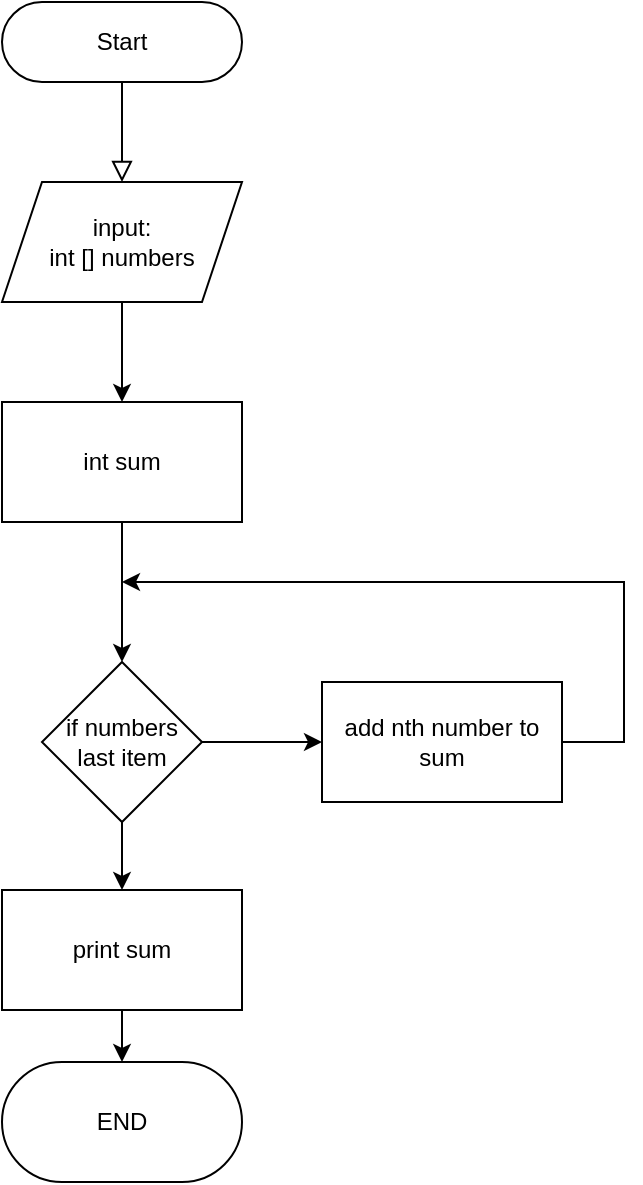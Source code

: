 <mxfile version="21.3.4" type="github">
  <diagram id="C5RBs43oDa-KdzZeNtuy" name="Page-1">
    <mxGraphModel dx="1153" dy="640" grid="1" gridSize="10" guides="1" tooltips="1" connect="1" arrows="1" fold="1" page="1" pageScale="1" pageWidth="827" pageHeight="1169" math="0" shadow="0">
      <root>
        <mxCell id="WIyWlLk6GJQsqaUBKTNV-0" />
        <mxCell id="WIyWlLk6GJQsqaUBKTNV-1" parent="WIyWlLk6GJQsqaUBKTNV-0" />
        <mxCell id="WIyWlLk6GJQsqaUBKTNV-2" value="" style="rounded=0;html=1;jettySize=auto;orthogonalLoop=1;fontSize=11;endArrow=block;endFill=0;endSize=8;strokeWidth=1;shadow=0;labelBackgroundColor=none;edgeStyle=orthogonalEdgeStyle;entryX=0.5;entryY=0;entryDx=0;entryDy=0;" parent="WIyWlLk6GJQsqaUBKTNV-1" source="WIyWlLk6GJQsqaUBKTNV-3" target="4khGQeTz37U0njeS8omZ-0" edge="1">
          <mxGeometry relative="1" as="geometry">
            <mxPoint x="220" y="170" as="targetPoint" />
          </mxGeometry>
        </mxCell>
        <mxCell id="WIyWlLk6GJQsqaUBKTNV-3" value="Start" style="rounded=1;whiteSpace=wrap;html=1;fontSize=12;glass=0;strokeWidth=1;shadow=0;arcSize=50;" parent="WIyWlLk6GJQsqaUBKTNV-1" vertex="1">
          <mxGeometry x="160" y="110" width="120" height="40" as="geometry" />
        </mxCell>
        <mxCell id="4khGQeTz37U0njeS8omZ-4" value="" style="edgeStyle=orthogonalEdgeStyle;rounded=0;orthogonalLoop=1;jettySize=auto;html=1;" edge="1" parent="WIyWlLk6GJQsqaUBKTNV-1" source="4khGQeTz37U0njeS8omZ-0" target="4khGQeTz37U0njeS8omZ-3">
          <mxGeometry relative="1" as="geometry" />
        </mxCell>
        <mxCell id="4khGQeTz37U0njeS8omZ-0" value="&lt;div&gt;input: &lt;br&gt;&lt;/div&gt;&lt;div&gt;int [] numbers&lt;/div&gt;" style="shape=parallelogram;perimeter=parallelogramPerimeter;whiteSpace=wrap;html=1;fixedSize=1;" vertex="1" parent="WIyWlLk6GJQsqaUBKTNV-1">
          <mxGeometry x="160" y="200" width="120" height="60" as="geometry" />
        </mxCell>
        <mxCell id="4khGQeTz37U0njeS8omZ-6" value="" style="edgeStyle=orthogonalEdgeStyle;rounded=0;orthogonalLoop=1;jettySize=auto;html=1;" edge="1" parent="WIyWlLk6GJQsqaUBKTNV-1" source="4khGQeTz37U0njeS8omZ-3" target="4khGQeTz37U0njeS8omZ-5">
          <mxGeometry relative="1" as="geometry" />
        </mxCell>
        <mxCell id="4khGQeTz37U0njeS8omZ-3" value="int sum" style="whiteSpace=wrap;html=1;" vertex="1" parent="WIyWlLk6GJQsqaUBKTNV-1">
          <mxGeometry x="160" y="310" width="120" height="60" as="geometry" />
        </mxCell>
        <mxCell id="4khGQeTz37U0njeS8omZ-8" value="" style="edgeStyle=orthogonalEdgeStyle;rounded=0;orthogonalLoop=1;jettySize=auto;html=1;" edge="1" parent="WIyWlLk6GJQsqaUBKTNV-1" source="4khGQeTz37U0njeS8omZ-5" target="4khGQeTz37U0njeS8omZ-7">
          <mxGeometry relative="1" as="geometry" />
        </mxCell>
        <mxCell id="4khGQeTz37U0njeS8omZ-13" value="" style="edgeStyle=orthogonalEdgeStyle;rounded=0;orthogonalLoop=1;jettySize=auto;html=1;" edge="1" parent="WIyWlLk6GJQsqaUBKTNV-1" source="4khGQeTz37U0njeS8omZ-5" target="4khGQeTz37U0njeS8omZ-12">
          <mxGeometry relative="1" as="geometry" />
        </mxCell>
        <mxCell id="4khGQeTz37U0njeS8omZ-5" value="&lt;div&gt;if numbers&lt;/div&gt;&lt;div&gt;last item&lt;br&gt;&lt;/div&gt;" style="rhombus;whiteSpace=wrap;html=1;" vertex="1" parent="WIyWlLk6GJQsqaUBKTNV-1">
          <mxGeometry x="180" y="440" width="80" height="80" as="geometry" />
        </mxCell>
        <mxCell id="4khGQeTz37U0njeS8omZ-11" value="" style="edgeStyle=orthogonalEdgeStyle;rounded=0;orthogonalLoop=1;jettySize=auto;html=1;" edge="1" parent="WIyWlLk6GJQsqaUBKTNV-1" source="4khGQeTz37U0njeS8omZ-7" target="4khGQeTz37U0njeS8omZ-10">
          <mxGeometry relative="1" as="geometry" />
        </mxCell>
        <mxCell id="4khGQeTz37U0njeS8omZ-7" value="print sum" style="whiteSpace=wrap;html=1;" vertex="1" parent="WIyWlLk6GJQsqaUBKTNV-1">
          <mxGeometry x="160" y="554" width="120" height="60" as="geometry" />
        </mxCell>
        <mxCell id="4khGQeTz37U0njeS8omZ-10" value="END" style="whiteSpace=wrap;html=1;rounded=1;arcSize=50;" vertex="1" parent="WIyWlLk6GJQsqaUBKTNV-1">
          <mxGeometry x="160" y="640" width="120" height="60" as="geometry" />
        </mxCell>
        <mxCell id="4khGQeTz37U0njeS8omZ-14" style="edgeStyle=orthogonalEdgeStyle;rounded=0;orthogonalLoop=1;jettySize=auto;html=1;" edge="1" parent="WIyWlLk6GJQsqaUBKTNV-1" source="4khGQeTz37U0njeS8omZ-12">
          <mxGeometry relative="1" as="geometry">
            <mxPoint x="220" y="400" as="targetPoint" />
            <Array as="points">
              <mxPoint x="471" y="480" />
              <mxPoint x="471" y="400" />
              <mxPoint x="220" y="400" />
            </Array>
          </mxGeometry>
        </mxCell>
        <mxCell id="4khGQeTz37U0njeS8omZ-12" value="add nth number to sum" style="whiteSpace=wrap;html=1;" vertex="1" parent="WIyWlLk6GJQsqaUBKTNV-1">
          <mxGeometry x="320" y="450" width="120" height="60" as="geometry" />
        </mxCell>
      </root>
    </mxGraphModel>
  </diagram>
</mxfile>
